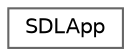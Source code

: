 digraph "Graphical Class Hierarchy"
{
 // INTERACTIVE_SVG=YES
 // LATEX_PDF_SIZE
  bgcolor="transparent";
  edge [fontname=Helvetica,fontsize=10,labelfontname=Helvetica,labelfontsize=10];
  node [fontname=Helvetica,fontsize=10,shape=box,height=0.2,width=0.4];
  rankdir="LR";
  Node0 [label="SDLApp",height=0.2,width=0.4,color="grey40", fillcolor="white", style="filled",URL="$classSDLApp.html",tooltip="The SDLApp class represents the main application that manages the SDL window and components...."];
}

